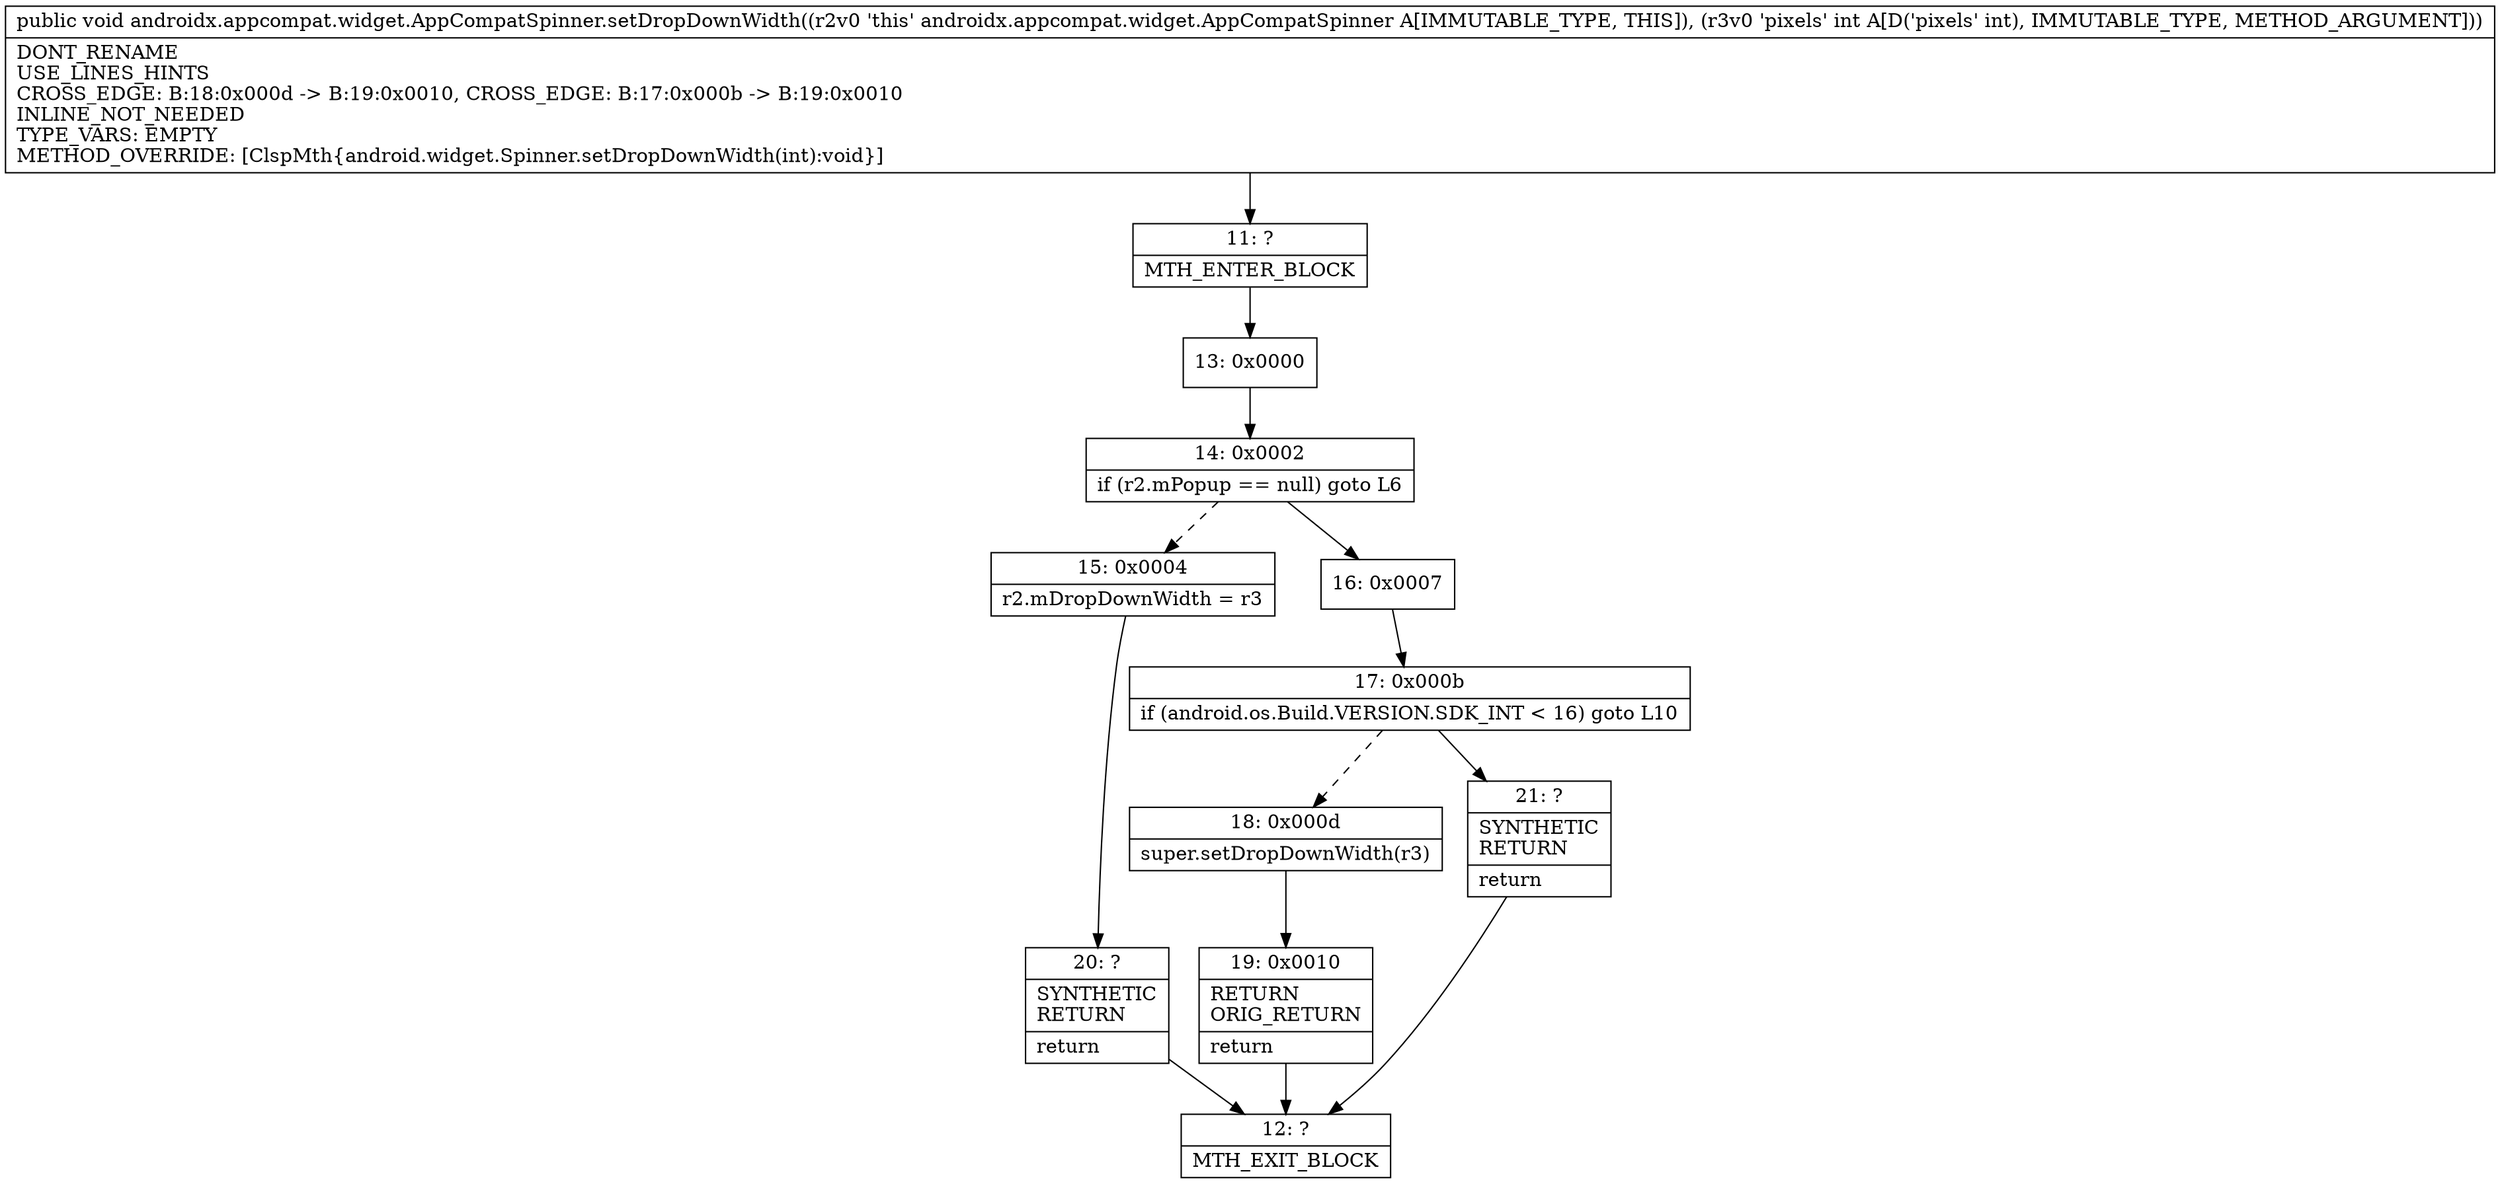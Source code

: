 digraph "CFG forandroidx.appcompat.widget.AppCompatSpinner.setDropDownWidth(I)V" {
Node_11 [shape=record,label="{11\:\ ?|MTH_ENTER_BLOCK\l}"];
Node_13 [shape=record,label="{13\:\ 0x0000}"];
Node_14 [shape=record,label="{14\:\ 0x0002|if (r2.mPopup == null) goto L6\l}"];
Node_15 [shape=record,label="{15\:\ 0x0004|r2.mDropDownWidth = r3\l}"];
Node_20 [shape=record,label="{20\:\ ?|SYNTHETIC\lRETURN\l|return\l}"];
Node_12 [shape=record,label="{12\:\ ?|MTH_EXIT_BLOCK\l}"];
Node_16 [shape=record,label="{16\:\ 0x0007}"];
Node_17 [shape=record,label="{17\:\ 0x000b|if (android.os.Build.VERSION.SDK_INT \< 16) goto L10\l}"];
Node_18 [shape=record,label="{18\:\ 0x000d|super.setDropDownWidth(r3)\l}"];
Node_19 [shape=record,label="{19\:\ 0x0010|RETURN\lORIG_RETURN\l|return\l}"];
Node_21 [shape=record,label="{21\:\ ?|SYNTHETIC\lRETURN\l|return\l}"];
MethodNode[shape=record,label="{public void androidx.appcompat.widget.AppCompatSpinner.setDropDownWidth((r2v0 'this' androidx.appcompat.widget.AppCompatSpinner A[IMMUTABLE_TYPE, THIS]), (r3v0 'pixels' int A[D('pixels' int), IMMUTABLE_TYPE, METHOD_ARGUMENT]))  | DONT_RENAME\lUSE_LINES_HINTS\lCROSS_EDGE: B:18:0x000d \-\> B:19:0x0010, CROSS_EDGE: B:17:0x000b \-\> B:19:0x0010\lINLINE_NOT_NEEDED\lTYPE_VARS: EMPTY\lMETHOD_OVERRIDE: [ClspMth\{android.widget.Spinner.setDropDownWidth(int):void\}]\l}"];
MethodNode -> Node_11;Node_11 -> Node_13;
Node_13 -> Node_14;
Node_14 -> Node_15[style=dashed];
Node_14 -> Node_16;
Node_15 -> Node_20;
Node_20 -> Node_12;
Node_16 -> Node_17;
Node_17 -> Node_18[style=dashed];
Node_17 -> Node_21;
Node_18 -> Node_19;
Node_19 -> Node_12;
Node_21 -> Node_12;
}

